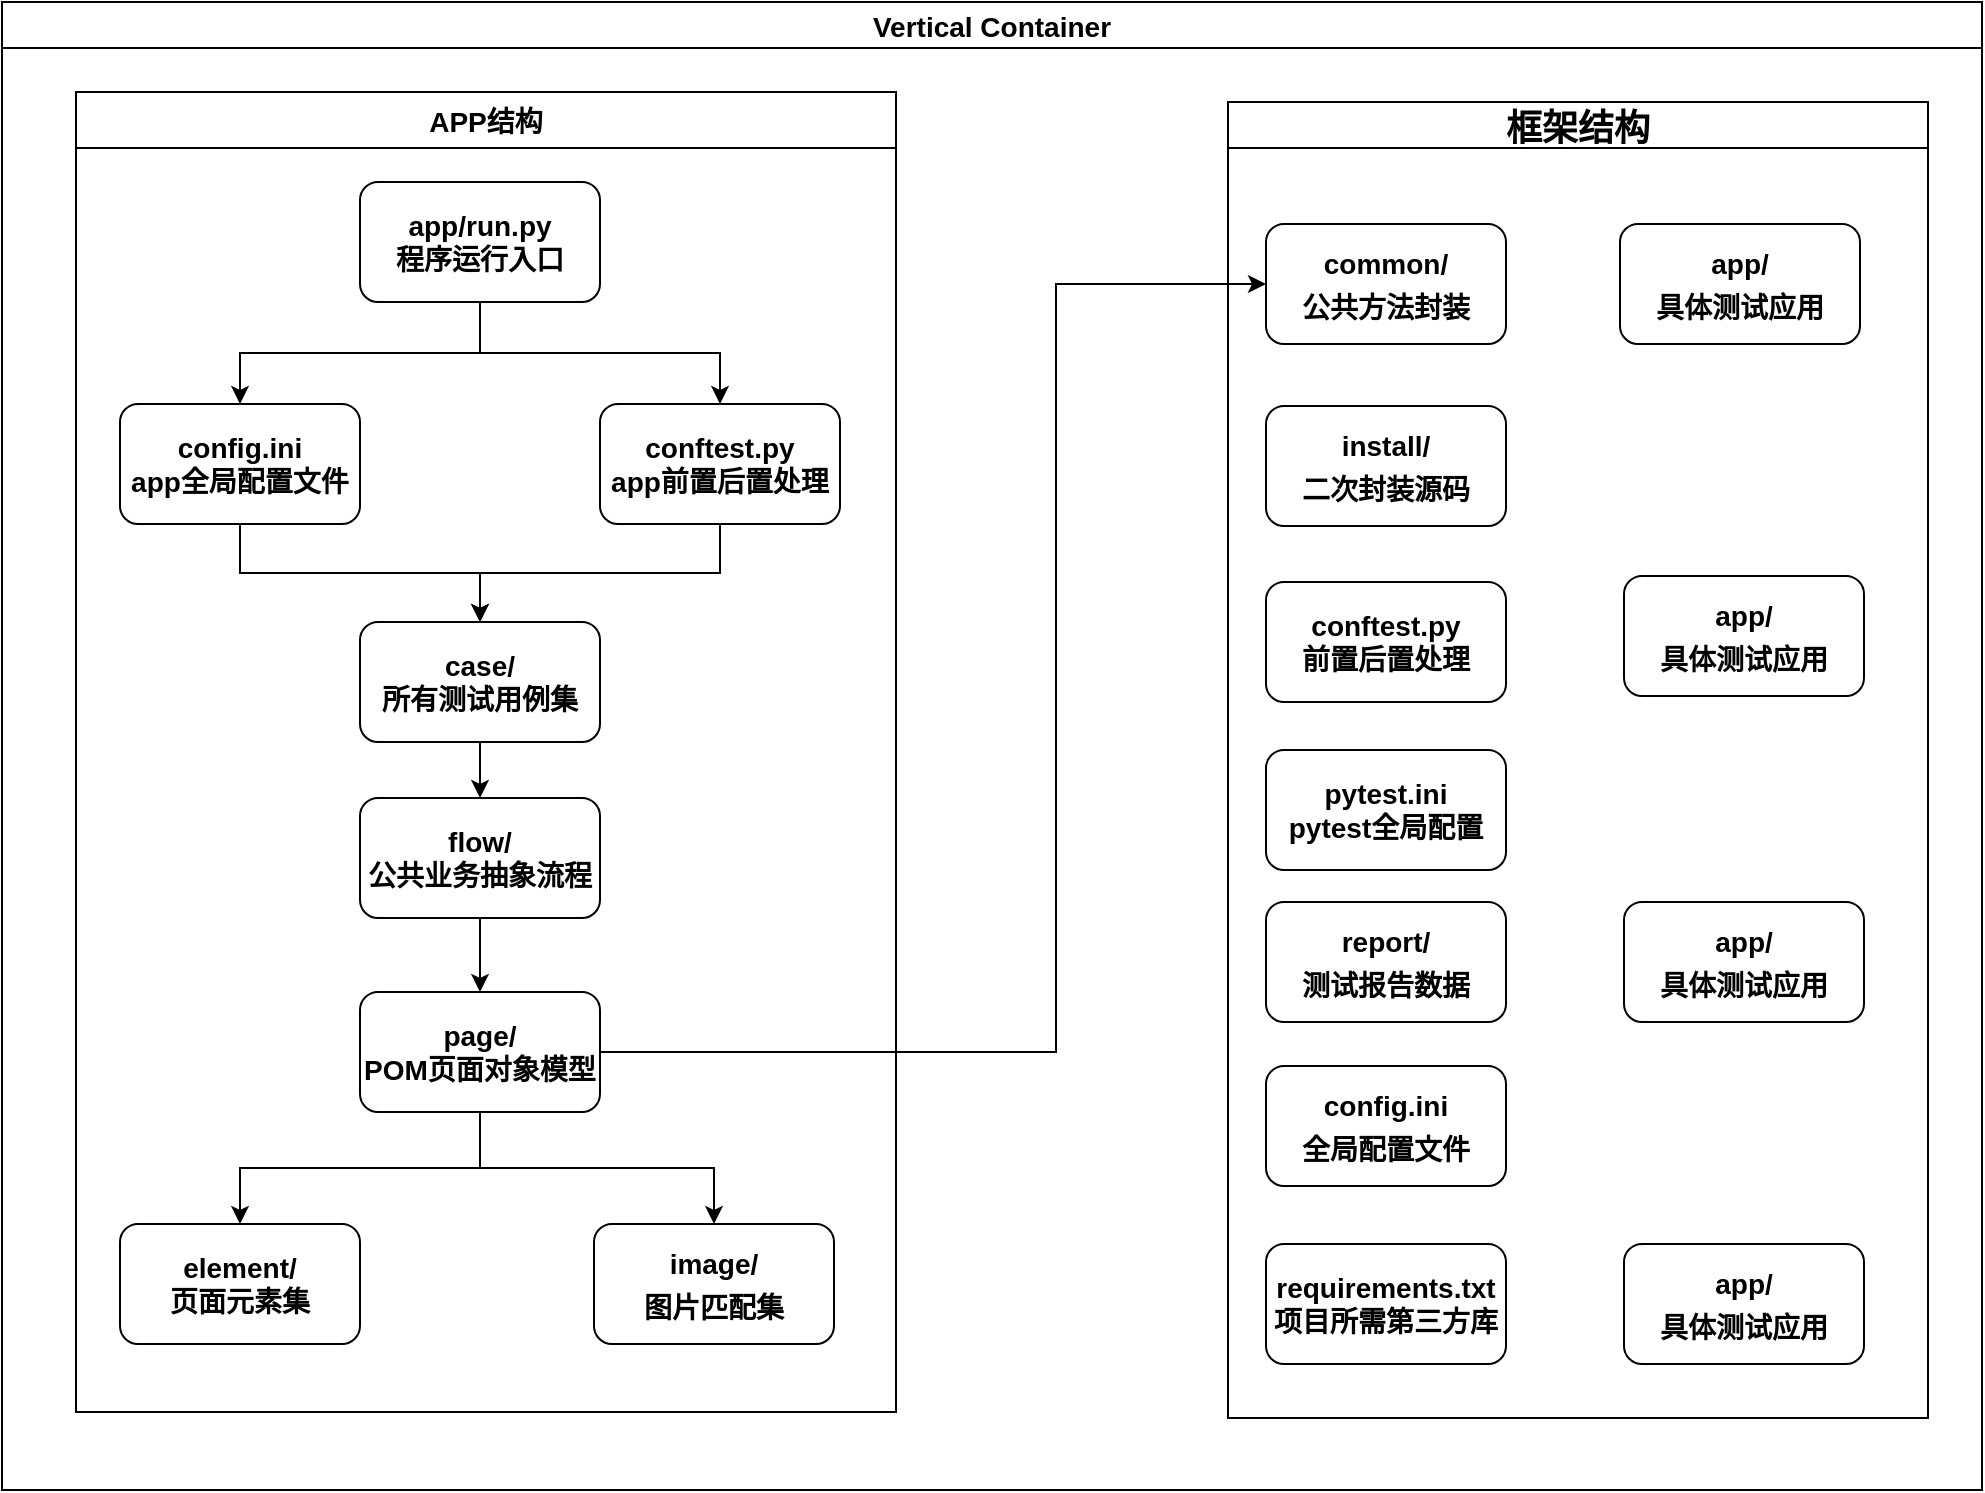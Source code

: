 <mxfile version="17.4.4" type="github">
  <diagram id="C5RBs43oDa-KdzZeNtuy" name="Page-1">
    <mxGraphModel dx="1549" dy="2975" grid="0" gridSize="10" guides="1" tooltips="1" connect="1" arrows="1" fold="1" page="1" pageScale="1" pageWidth="1169" pageHeight="1654" math="0" shadow="0">
      <root>
        <mxCell id="WIyWlLk6GJQsqaUBKTNV-0" />
        <mxCell id="WIyWlLk6GJQsqaUBKTNV-1" parent="WIyWlLk6GJQsqaUBKTNV-0" />
        <mxCell id="KldV-UdYdAW6FQme_F-Q-83" value="Vertical Container" style="swimlane;fontSize=14;" vertex="1" parent="WIyWlLk6GJQsqaUBKTNV-1">
          <mxGeometry x="172" y="885" width="990" height="744" as="geometry">
            <mxRectangle x="172" y="885" width="146" height="23" as="alternateBounds" />
          </mxGeometry>
        </mxCell>
        <mxCell id="KldV-UdYdAW6FQme_F-Q-85" value="框架结构" style="swimlane;fontSize=18;" vertex="1" parent="KldV-UdYdAW6FQme_F-Q-83">
          <mxGeometry x="613" y="50" width="350" height="658" as="geometry">
            <mxRectangle x="840" y="181" width="99" height="26" as="alternateBounds" />
          </mxGeometry>
        </mxCell>
        <mxCell id="KldV-UdYdAW6FQme_F-Q-86" value="&lt;font style=&quot;font-size: 14px&quot;&gt;&lt;b&gt;common/&lt;br&gt;公共方法封装&lt;/b&gt;&lt;/font&gt;" style="rounded=1;whiteSpace=wrap;html=1;fontSize=18;" vertex="1" parent="KldV-UdYdAW6FQme_F-Q-85">
          <mxGeometry x="19" y="61" width="120" height="60" as="geometry" />
        </mxCell>
        <mxCell id="KldV-UdYdAW6FQme_F-Q-87" value="&lt;b&gt;&lt;font style=&quot;font-size: 14px&quot;&gt;install/&lt;br&gt;二次封装源码&lt;/font&gt;&lt;/b&gt;" style="rounded=1;whiteSpace=wrap;html=1;fontSize=18;" vertex="1" parent="KldV-UdYdAW6FQme_F-Q-85">
          <mxGeometry x="19" y="152" width="120" height="60" as="geometry" />
        </mxCell>
        <mxCell id="KldV-UdYdAW6FQme_F-Q-88" value="&lt;b&gt;&lt;font style=&quot;font-size: 14px&quot;&gt;report/&lt;br&gt;测试报告数据&lt;/font&gt;&lt;/b&gt;" style="rounded=1;whiteSpace=wrap;html=1;fontSize=18;" vertex="1" parent="KldV-UdYdAW6FQme_F-Q-85">
          <mxGeometry x="19" y="400" width="120" height="60" as="geometry" />
        </mxCell>
        <mxCell id="KldV-UdYdAW6FQme_F-Q-89" value="&lt;font style=&quot;font-size: 14px&quot;&gt;&lt;b&gt;app/&lt;br&gt;具体测试应用&lt;/b&gt;&lt;/font&gt;" style="rounded=1;whiteSpace=wrap;html=1;fontSize=18;" vertex="1" parent="KldV-UdYdAW6FQme_F-Q-85">
          <mxGeometry x="198" y="237" width="120" height="60" as="geometry" />
        </mxCell>
        <mxCell id="KldV-UdYdAW6FQme_F-Q-90" value="&lt;font style=&quot;font-size: 14px&quot;&gt;&lt;b&gt;config.ini&lt;br&gt;全局配置文件&lt;/b&gt;&lt;/font&gt;" style="rounded=1;whiteSpace=wrap;html=1;fontSize=18;" vertex="1" parent="KldV-UdYdAW6FQme_F-Q-85">
          <mxGeometry x="19" y="482" width="120" height="60" as="geometry" />
        </mxCell>
        <mxCell id="KldV-UdYdAW6FQme_F-Q-91" value="&lt;b&gt;&lt;font style=&quot;font-size: 14px&quot;&gt;conftest.py&lt;br&gt;前置后置处理&lt;/font&gt;&lt;/b&gt;" style="whiteSpace=wrap;html=1;rounded=1;" vertex="1" parent="KldV-UdYdAW6FQme_F-Q-85">
          <mxGeometry x="19" y="240" width="120" height="60" as="geometry" />
        </mxCell>
        <mxCell id="KldV-UdYdAW6FQme_F-Q-92" value="&lt;b&gt;&lt;font style=&quot;font-size: 14px&quot;&gt;pytest.ini&lt;br&gt;pytest全局配置&lt;/font&gt;&lt;/b&gt;" style="whiteSpace=wrap;html=1;rounded=1;" vertex="1" parent="KldV-UdYdAW6FQme_F-Q-85">
          <mxGeometry x="19" y="324" width="120" height="60" as="geometry" />
        </mxCell>
        <mxCell id="KldV-UdYdAW6FQme_F-Q-93" value="&lt;b&gt;&lt;font style=&quot;font-size: 14px&quot;&gt;requirements.txt&lt;br&gt;项目所需第三方库&lt;/font&gt;&lt;/b&gt;" style="whiteSpace=wrap;html=1;rounded=1;" vertex="1" parent="KldV-UdYdAW6FQme_F-Q-85">
          <mxGeometry x="19" y="571" width="120" height="60" as="geometry" />
        </mxCell>
        <mxCell id="KldV-UdYdAW6FQme_F-Q-94" value="&lt;font style=&quot;font-size: 14px&quot;&gt;&lt;b&gt;app/&lt;br&gt;具体测试应用&lt;/b&gt;&lt;/font&gt;" style="rounded=1;whiteSpace=wrap;html=1;fontSize=18;" vertex="1" parent="KldV-UdYdAW6FQme_F-Q-85">
          <mxGeometry x="196" y="61" width="120" height="60" as="geometry" />
        </mxCell>
        <mxCell id="KldV-UdYdAW6FQme_F-Q-95" value="&lt;font style=&quot;font-size: 14px&quot;&gt;&lt;b&gt;app/&lt;br&gt;具体测试应用&lt;/b&gt;&lt;/font&gt;" style="rounded=1;whiteSpace=wrap;html=1;fontSize=18;" vertex="1" parent="KldV-UdYdAW6FQme_F-Q-85">
          <mxGeometry x="198" y="571" width="120" height="60" as="geometry" />
        </mxCell>
        <mxCell id="KldV-UdYdAW6FQme_F-Q-96" value="&lt;font style=&quot;font-size: 14px&quot;&gt;&lt;b&gt;app/&lt;br&gt;具体测试应用&lt;/b&gt;&lt;/font&gt;" style="rounded=1;whiteSpace=wrap;html=1;fontSize=18;" vertex="1" parent="KldV-UdYdAW6FQme_F-Q-85">
          <mxGeometry x="198" y="400" width="120" height="60" as="geometry" />
        </mxCell>
        <mxCell id="KldV-UdYdAW6FQme_F-Q-97" value="APP结构" style="swimlane;fontSize=14;startSize=28;" vertex="1" parent="KldV-UdYdAW6FQme_F-Q-83">
          <mxGeometry x="37" y="45" width="410" height="660" as="geometry">
            <mxRectangle x="356" y="832" width="146" height="23" as="alternateBounds" />
          </mxGeometry>
        </mxCell>
        <mxCell id="KldV-UdYdAW6FQme_F-Q-98" value="&lt;font style=&quot;font-size: 14px&quot;&gt;&lt;b&gt;app/run.py&lt;br&gt;程序运行入口&lt;/b&gt;&lt;/font&gt;" style="rounded=1;whiteSpace=wrap;html=1;" vertex="1" parent="KldV-UdYdAW6FQme_F-Q-97">
          <mxGeometry x="142" y="45" width="120" height="60" as="geometry" />
        </mxCell>
        <mxCell id="KldV-UdYdAW6FQme_F-Q-99" value="" style="edgeStyle=orthogonalEdgeStyle;rounded=0;orthogonalLoop=1;jettySize=auto;html=1;fontSize=14;" edge="1" parent="KldV-UdYdAW6FQme_F-Q-97" source="KldV-UdYdAW6FQme_F-Q-100" target="KldV-UdYdAW6FQme_F-Q-111">
          <mxGeometry relative="1" as="geometry" />
        </mxCell>
        <mxCell id="KldV-UdYdAW6FQme_F-Q-100" value="&lt;font style=&quot;font-size: 14px&quot;&gt;&lt;b&gt;case/&lt;br&gt;所有测试用例集&lt;/b&gt;&lt;/font&gt;" style="whiteSpace=wrap;html=1;rounded=1;" vertex="1" parent="KldV-UdYdAW6FQme_F-Q-97">
          <mxGeometry x="142" y="265" width="120" height="60" as="geometry" />
        </mxCell>
        <mxCell id="KldV-UdYdAW6FQme_F-Q-101" style="edgeStyle=orthogonalEdgeStyle;rounded=0;orthogonalLoop=1;jettySize=auto;html=1;exitX=0.5;exitY=1;exitDx=0;exitDy=0;entryX=0.5;entryY=0;entryDx=0;entryDy=0;fontSize=14;" edge="1" parent="KldV-UdYdAW6FQme_F-Q-97" source="KldV-UdYdAW6FQme_F-Q-103" target="KldV-UdYdAW6FQme_F-Q-112">
          <mxGeometry relative="1" as="geometry" />
        </mxCell>
        <mxCell id="KldV-UdYdAW6FQme_F-Q-102" style="edgeStyle=orthogonalEdgeStyle;rounded=0;orthogonalLoop=1;jettySize=auto;html=1;exitX=0.5;exitY=1;exitDx=0;exitDy=0;fontSize=14;" edge="1" parent="KldV-UdYdAW6FQme_F-Q-97" source="KldV-UdYdAW6FQme_F-Q-103" target="KldV-UdYdAW6FQme_F-Q-113">
          <mxGeometry relative="1" as="geometry" />
        </mxCell>
        <mxCell id="KldV-UdYdAW6FQme_F-Q-103" value="&lt;font style=&quot;font-size: 14px&quot;&gt;&lt;b&gt;page/&lt;br&gt;POM页面对象模型&lt;/b&gt;&lt;/font&gt;" style="whiteSpace=wrap;html=1;rounded=1;" vertex="1" parent="KldV-UdYdAW6FQme_F-Q-97">
          <mxGeometry x="142" y="450" width="120" height="60" as="geometry" />
        </mxCell>
        <mxCell id="KldV-UdYdAW6FQme_F-Q-104" style="edgeStyle=orthogonalEdgeStyle;rounded=0;orthogonalLoop=1;jettySize=auto;html=1;exitX=0.5;exitY=1;exitDx=0;exitDy=0;fontSize=18;" edge="1" parent="KldV-UdYdAW6FQme_F-Q-97" source="KldV-UdYdAW6FQme_F-Q-105" target="KldV-UdYdAW6FQme_F-Q-100">
          <mxGeometry relative="1" as="geometry" />
        </mxCell>
        <mxCell id="KldV-UdYdAW6FQme_F-Q-105" value="&lt;font style=&quot;font-size: 14px&quot;&gt;&lt;b&gt;config.ini&lt;br&gt;app全局配置文件&lt;/b&gt;&lt;/font&gt;" style="whiteSpace=wrap;html=1;rounded=1;" vertex="1" parent="KldV-UdYdAW6FQme_F-Q-97">
          <mxGeometry x="22" y="156" width="120" height="60" as="geometry" />
        </mxCell>
        <mxCell id="KldV-UdYdAW6FQme_F-Q-106" value="" style="edgeStyle=orthogonalEdgeStyle;rounded=0;orthogonalLoop=1;jettySize=auto;html=1;fontSize=18;" edge="1" parent="KldV-UdYdAW6FQme_F-Q-97" source="KldV-UdYdAW6FQme_F-Q-98" target="KldV-UdYdAW6FQme_F-Q-105">
          <mxGeometry relative="1" as="geometry" />
        </mxCell>
        <mxCell id="KldV-UdYdAW6FQme_F-Q-107" style="edgeStyle=orthogonalEdgeStyle;rounded=0;orthogonalLoop=1;jettySize=auto;html=1;exitX=0.5;exitY=1;exitDx=0;exitDy=0;fontSize=18;" edge="1" parent="KldV-UdYdAW6FQme_F-Q-97" source="KldV-UdYdAW6FQme_F-Q-108" target="KldV-UdYdAW6FQme_F-Q-100">
          <mxGeometry relative="1" as="geometry" />
        </mxCell>
        <mxCell id="KldV-UdYdAW6FQme_F-Q-108" value="&lt;font style=&quot;font-size: 14px&quot;&gt;&lt;b&gt;conftest.py&lt;br&gt;app前置后置处理&lt;/b&gt;&lt;/font&gt;" style="whiteSpace=wrap;html=1;rounded=1;" vertex="1" parent="KldV-UdYdAW6FQme_F-Q-97">
          <mxGeometry x="262" y="156" width="120" height="60" as="geometry" />
        </mxCell>
        <mxCell id="KldV-UdYdAW6FQme_F-Q-109" style="edgeStyle=orthogonalEdgeStyle;rounded=0;orthogonalLoop=1;jettySize=auto;html=1;exitX=0.5;exitY=1;exitDx=0;exitDy=0;fontSize=18;" edge="1" parent="KldV-UdYdAW6FQme_F-Q-97" source="KldV-UdYdAW6FQme_F-Q-98" target="KldV-UdYdAW6FQme_F-Q-108">
          <mxGeometry relative="1" as="geometry" />
        </mxCell>
        <mxCell id="KldV-UdYdAW6FQme_F-Q-110" value="" style="edgeStyle=orthogonalEdgeStyle;rounded=0;orthogonalLoop=1;jettySize=auto;html=1;fontSize=14;" edge="1" parent="KldV-UdYdAW6FQme_F-Q-97" source="KldV-UdYdAW6FQme_F-Q-111" target="KldV-UdYdAW6FQme_F-Q-103">
          <mxGeometry relative="1" as="geometry" />
        </mxCell>
        <mxCell id="KldV-UdYdAW6FQme_F-Q-111" value="&lt;font style=&quot;font-size: 14px&quot;&gt;&lt;b&gt;flow/&lt;br&gt;公共业务抽象流程&lt;/b&gt;&lt;/font&gt;" style="whiteSpace=wrap;html=1;rounded=1;" vertex="1" parent="KldV-UdYdAW6FQme_F-Q-97">
          <mxGeometry x="142" y="353" width="120" height="60" as="geometry" />
        </mxCell>
        <mxCell id="KldV-UdYdAW6FQme_F-Q-112" value="&lt;font style=&quot;font-size: 14px&quot;&gt;&lt;b&gt;element/&lt;br&gt;页面元素集&lt;/b&gt;&lt;/font&gt;" style="whiteSpace=wrap;html=1;rounded=1;" vertex="1" parent="KldV-UdYdAW6FQme_F-Q-97">
          <mxGeometry x="22" y="566" width="120" height="60" as="geometry" />
        </mxCell>
        <mxCell id="KldV-UdYdAW6FQme_F-Q-113" value="&lt;font style=&quot;font-size: 14px&quot;&gt;&lt;b&gt;image/&lt;br&gt;图片匹配集&lt;/b&gt;&lt;/font&gt;" style="rounded=1;whiteSpace=wrap;html=1;fontSize=18;" vertex="1" parent="KldV-UdYdAW6FQme_F-Q-97">
          <mxGeometry x="259" y="566" width="120" height="60" as="geometry" />
        </mxCell>
        <mxCell id="KldV-UdYdAW6FQme_F-Q-114" value="" style="endArrow=classic;html=1;rounded=0;fontSize=14;exitX=1;exitY=0.5;exitDx=0;exitDy=0;entryX=0;entryY=0.5;entryDx=0;entryDy=0;" edge="1" parent="KldV-UdYdAW6FQme_F-Q-83" source="KldV-UdYdAW6FQme_F-Q-103" target="KldV-UdYdAW6FQme_F-Q-86">
          <mxGeometry width="50" height="50" relative="1" as="geometry">
            <mxPoint x="574" y="917" as="sourcePoint" />
            <mxPoint x="561" y="59" as="targetPoint" />
            <Array as="points">
              <mxPoint x="527" y="525" />
              <mxPoint x="527" y="141" />
            </Array>
          </mxGeometry>
        </mxCell>
      </root>
    </mxGraphModel>
  </diagram>
</mxfile>
